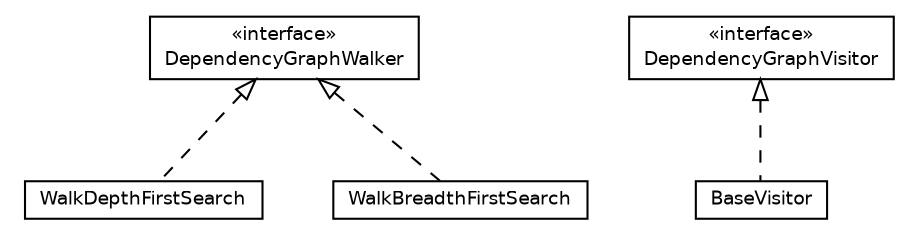 #!/usr/local/bin/dot
#
# Class diagram 
# Generated by UmlGraph version 4.6 (http://www.spinellis.gr/sw/umlgraph)
#

digraph G {
	edge [fontname="Helvetica",fontsize=10,labelfontname="Helvetica",labelfontsize=10];
	node [fontname="Helvetica",fontsize=10,shape=plaintext];
	// org.apache.maven.archiva.dependency.graph.walk.WalkDepthFirstSearch
	c19107 [label=<<table border="0" cellborder="1" cellspacing="0" cellpadding="2" port="p" href="./WalkDepthFirstSearch.html">
		<tr><td><table border="0" cellspacing="0" cellpadding="1">
			<tr><td> WalkDepthFirstSearch </td></tr>
		</table></td></tr>
		</table>>, fontname="Helvetica", fontcolor="black", fontsize=9.0];
	// org.apache.maven.archiva.dependency.graph.walk.WalkBreadthFirstSearch
	c19108 [label=<<table border="0" cellborder="1" cellspacing="0" cellpadding="2" port="p" href="./WalkBreadthFirstSearch.html">
		<tr><td><table border="0" cellspacing="0" cellpadding="1">
			<tr><td> WalkBreadthFirstSearch </td></tr>
		</table></td></tr>
		</table>>, fontname="Helvetica", fontcolor="black", fontsize=9.0];
	// org.apache.maven.archiva.dependency.graph.walk.DependencyGraphWalker
	c19109 [label=<<table border="0" cellborder="1" cellspacing="0" cellpadding="2" port="p" href="./DependencyGraphWalker.html">
		<tr><td><table border="0" cellspacing="0" cellpadding="1">
			<tr><td> &laquo;interface&raquo; </td></tr>
			<tr><td> DependencyGraphWalker </td></tr>
		</table></td></tr>
		</table>>, fontname="Helvetica", fontcolor="black", fontsize=9.0];
	// org.apache.maven.archiva.dependency.graph.walk.DependencyGraphVisitor
	c19110 [label=<<table border="0" cellborder="1" cellspacing="0" cellpadding="2" port="p" href="./DependencyGraphVisitor.html">
		<tr><td><table border="0" cellspacing="0" cellpadding="1">
			<tr><td> &laquo;interface&raquo; </td></tr>
			<tr><td> DependencyGraphVisitor </td></tr>
		</table></td></tr>
		</table>>, fontname="Helvetica", fontcolor="black", fontsize=9.0];
	// org.apache.maven.archiva.dependency.graph.walk.BaseVisitor
	c19111 [label=<<table border="0" cellborder="1" cellspacing="0" cellpadding="2" port="p" href="./BaseVisitor.html">
		<tr><td><table border="0" cellspacing="0" cellpadding="1">
			<tr><td> BaseVisitor </td></tr>
		</table></td></tr>
		</table>>, fontname="Helvetica", fontcolor="black", fontsize=9.0];
	//org.apache.maven.archiva.dependency.graph.walk.WalkDepthFirstSearch implements org.apache.maven.archiva.dependency.graph.walk.DependencyGraphWalker
	c19109:p -> c19107:p [dir=back,arrowtail=empty,style=dashed];
	//org.apache.maven.archiva.dependency.graph.walk.WalkBreadthFirstSearch implements org.apache.maven.archiva.dependency.graph.walk.DependencyGraphWalker
	c19109:p -> c19108:p [dir=back,arrowtail=empty,style=dashed];
	//org.apache.maven.archiva.dependency.graph.walk.BaseVisitor implements org.apache.maven.archiva.dependency.graph.walk.DependencyGraphVisitor
	c19110:p -> c19111:p [dir=back,arrowtail=empty,style=dashed];
}

